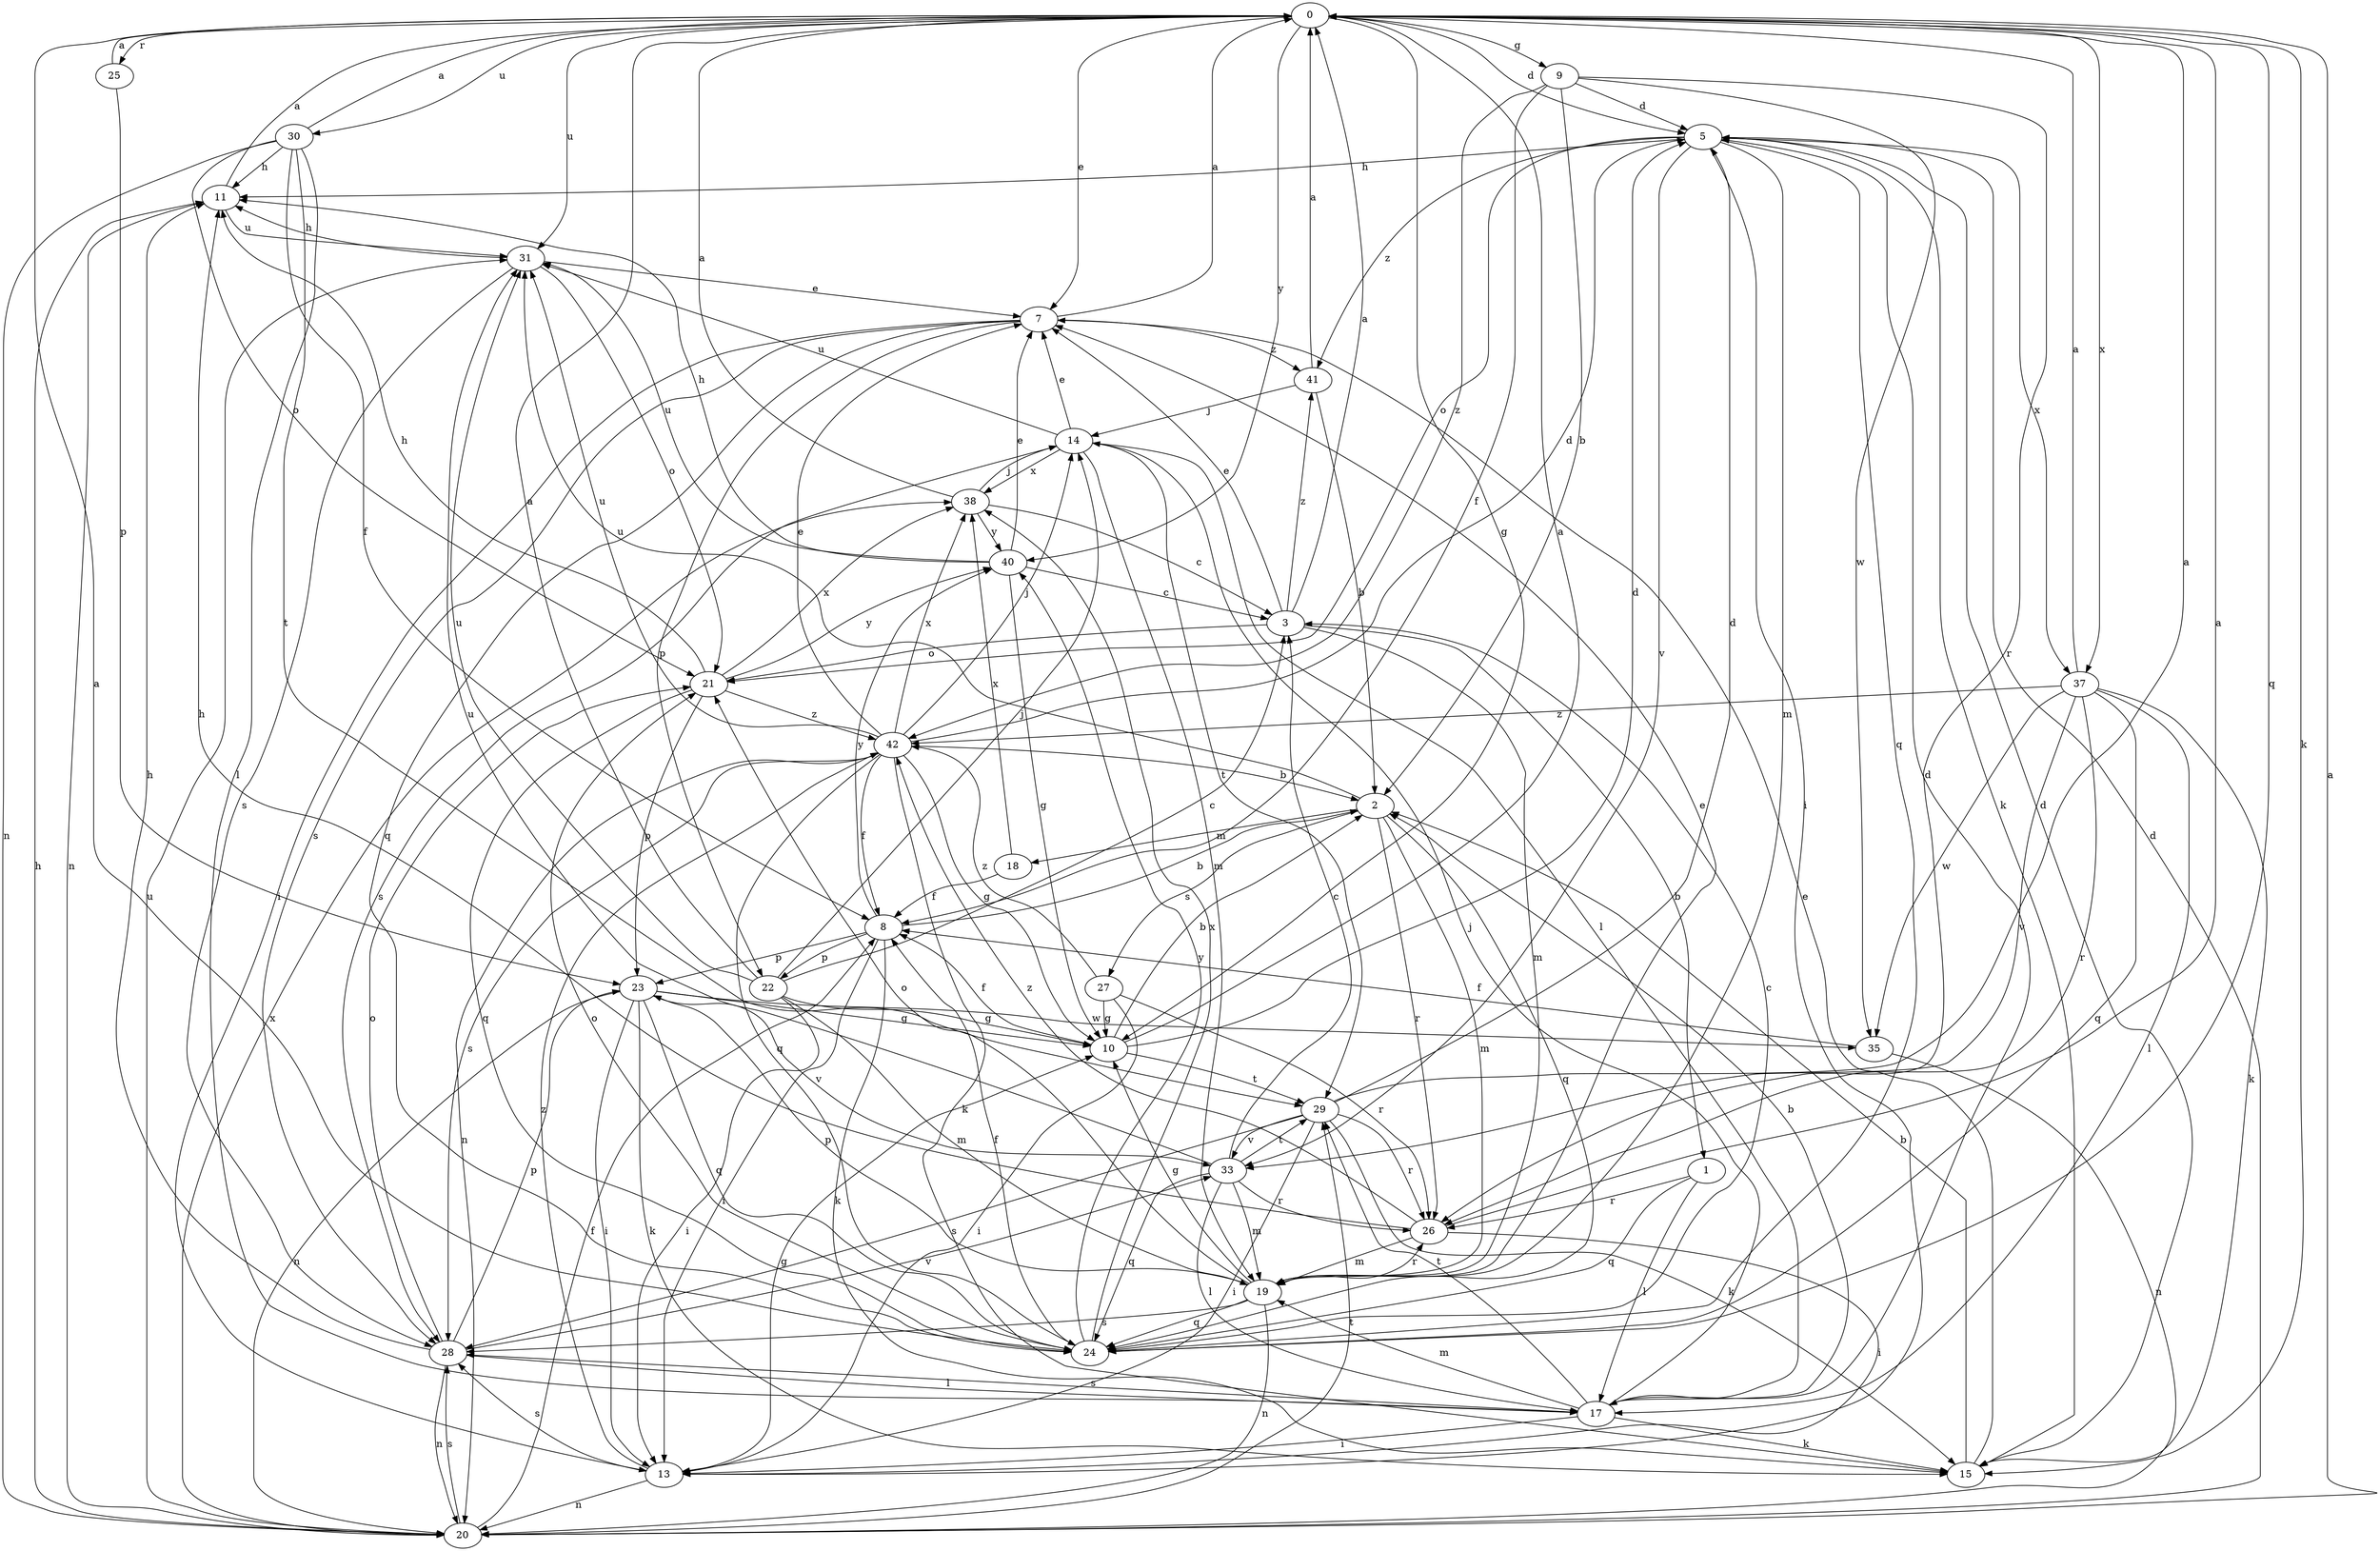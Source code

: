 strict digraph  {
0;
1;
2;
3;
5;
7;
8;
9;
10;
11;
13;
14;
15;
17;
18;
19;
20;
21;
22;
23;
24;
25;
26;
27;
28;
29;
30;
31;
33;
35;
37;
38;
40;
41;
42;
0 -> 5  [label=d];
0 -> 7  [label=e];
0 -> 9  [label=g];
0 -> 10  [label=g];
0 -> 15  [label=k];
0 -> 24  [label=q];
0 -> 25  [label=r];
0 -> 30  [label=u];
0 -> 31  [label=u];
0 -> 37  [label=x];
0 -> 40  [label=y];
1 -> 17  [label=l];
1 -> 24  [label=q];
1 -> 26  [label=r];
2 -> 18  [label=m];
2 -> 19  [label=m];
2 -> 24  [label=q];
2 -> 26  [label=r];
2 -> 27  [label=s];
2 -> 31  [label=u];
3 -> 0  [label=a];
3 -> 1  [label=b];
3 -> 7  [label=e];
3 -> 19  [label=m];
3 -> 21  [label=o];
3 -> 41  [label=z];
5 -> 11  [label=h];
5 -> 13  [label=i];
5 -> 15  [label=k];
5 -> 19  [label=m];
5 -> 21  [label=o];
5 -> 24  [label=q];
5 -> 33  [label=v];
5 -> 37  [label=x];
5 -> 41  [label=z];
7 -> 0  [label=a];
7 -> 13  [label=i];
7 -> 22  [label=p];
7 -> 24  [label=q];
7 -> 28  [label=s];
7 -> 41  [label=z];
8 -> 2  [label=b];
8 -> 13  [label=i];
8 -> 15  [label=k];
8 -> 22  [label=p];
8 -> 23  [label=p];
8 -> 40  [label=y];
9 -> 2  [label=b];
9 -> 5  [label=d];
9 -> 8  [label=f];
9 -> 26  [label=r];
9 -> 35  [label=w];
9 -> 42  [label=z];
10 -> 0  [label=a];
10 -> 2  [label=b];
10 -> 5  [label=d];
10 -> 8  [label=f];
10 -> 29  [label=t];
11 -> 0  [label=a];
11 -> 20  [label=n];
11 -> 31  [label=u];
13 -> 10  [label=g];
13 -> 20  [label=n];
13 -> 28  [label=s];
13 -> 42  [label=z];
14 -> 7  [label=e];
14 -> 17  [label=l];
14 -> 19  [label=m];
14 -> 28  [label=s];
14 -> 29  [label=t];
14 -> 31  [label=u];
14 -> 38  [label=x];
15 -> 2  [label=b];
15 -> 5  [label=d];
15 -> 7  [label=e];
17 -> 2  [label=b];
17 -> 5  [label=d];
17 -> 13  [label=i];
17 -> 14  [label=j];
17 -> 15  [label=k];
17 -> 19  [label=m];
17 -> 28  [label=s];
17 -> 29  [label=t];
18 -> 8  [label=f];
18 -> 38  [label=x];
19 -> 7  [label=e];
19 -> 10  [label=g];
19 -> 20  [label=n];
19 -> 21  [label=o];
19 -> 23  [label=p];
19 -> 24  [label=q];
19 -> 26  [label=r];
19 -> 28  [label=s];
20 -> 0  [label=a];
20 -> 5  [label=d];
20 -> 8  [label=f];
20 -> 11  [label=h];
20 -> 28  [label=s];
20 -> 29  [label=t];
20 -> 31  [label=u];
20 -> 38  [label=x];
21 -> 11  [label=h];
21 -> 23  [label=p];
21 -> 24  [label=q];
21 -> 38  [label=x];
21 -> 40  [label=y];
21 -> 42  [label=z];
22 -> 0  [label=a];
22 -> 3  [label=c];
22 -> 10  [label=g];
22 -> 13  [label=i];
22 -> 14  [label=j];
22 -> 19  [label=m];
22 -> 31  [label=u];
23 -> 10  [label=g];
23 -> 13  [label=i];
23 -> 15  [label=k];
23 -> 20  [label=n];
23 -> 24  [label=q];
23 -> 33  [label=v];
23 -> 35  [label=w];
24 -> 0  [label=a];
24 -> 3  [label=c];
24 -> 8  [label=f];
24 -> 21  [label=o];
24 -> 38  [label=x];
24 -> 40  [label=y];
25 -> 0  [label=a];
25 -> 23  [label=p];
26 -> 0  [label=a];
26 -> 11  [label=h];
26 -> 13  [label=i];
26 -> 19  [label=m];
26 -> 42  [label=z];
27 -> 10  [label=g];
27 -> 13  [label=i];
27 -> 26  [label=r];
27 -> 42  [label=z];
28 -> 11  [label=h];
28 -> 17  [label=l];
28 -> 20  [label=n];
28 -> 21  [label=o];
28 -> 23  [label=p];
28 -> 33  [label=v];
29 -> 0  [label=a];
29 -> 5  [label=d];
29 -> 13  [label=i];
29 -> 15  [label=k];
29 -> 26  [label=r];
29 -> 28  [label=s];
29 -> 33  [label=v];
30 -> 0  [label=a];
30 -> 8  [label=f];
30 -> 11  [label=h];
30 -> 17  [label=l];
30 -> 20  [label=n];
30 -> 21  [label=o];
30 -> 29  [label=t];
31 -> 7  [label=e];
31 -> 11  [label=h];
31 -> 21  [label=o];
31 -> 28  [label=s];
33 -> 3  [label=c];
33 -> 17  [label=l];
33 -> 19  [label=m];
33 -> 24  [label=q];
33 -> 26  [label=r];
33 -> 29  [label=t];
33 -> 31  [label=u];
35 -> 8  [label=f];
35 -> 20  [label=n];
37 -> 0  [label=a];
37 -> 15  [label=k];
37 -> 17  [label=l];
37 -> 24  [label=q];
37 -> 26  [label=r];
37 -> 33  [label=v];
37 -> 35  [label=w];
37 -> 42  [label=z];
38 -> 0  [label=a];
38 -> 3  [label=c];
38 -> 14  [label=j];
38 -> 40  [label=y];
40 -> 3  [label=c];
40 -> 7  [label=e];
40 -> 10  [label=g];
40 -> 11  [label=h];
40 -> 31  [label=u];
41 -> 0  [label=a];
41 -> 2  [label=b];
41 -> 14  [label=j];
42 -> 2  [label=b];
42 -> 5  [label=d];
42 -> 7  [label=e];
42 -> 8  [label=f];
42 -> 10  [label=g];
42 -> 14  [label=j];
42 -> 15  [label=k];
42 -> 20  [label=n];
42 -> 24  [label=q];
42 -> 28  [label=s];
42 -> 31  [label=u];
42 -> 38  [label=x];
}
